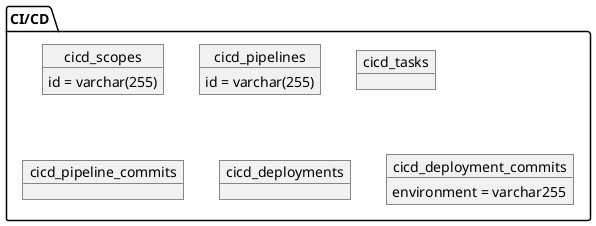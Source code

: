 @startuml
'https://plantuml.com/object-diagram
!$varchar255 = "varchar(255)"

package CI/CD {
    object "cicd_scopes" as cicd_scopes{
        id = $varchar255
    }

    object "cicd_pipelines" as cicd_pipelines{
        id = $varchar255
    }
'    cicd_scopes::id <-- cicd_pipelines::id

    object "cicd_tasks" as cicd_tasks
    object "cicd_pipeline_commits" as cicd_pipeline_commits
    object "cicd_deployments" as cicd_deployments
    object "cicd_deployment_commits" as cicd_deployment_commits{
        environment = varchar255
    }

}


@enduml
